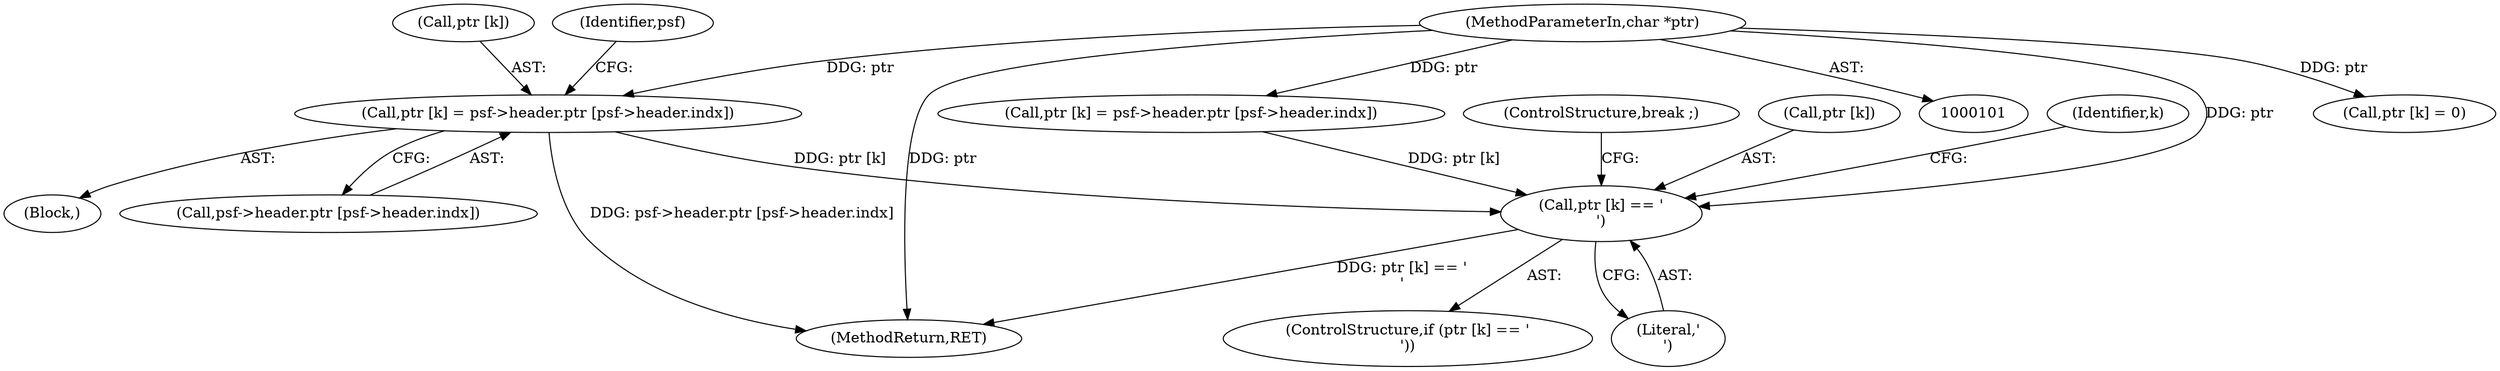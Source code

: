 digraph "0_libsndfile_708e996c87c5fae77b104ccfeb8f6db784c32074@array" {
"1000152" [label="(Call,ptr [k] = psf->header.ptr [psf->header.indx])"];
"1000103" [label="(MethodParameterIn,char *ptr)"];
"1000223" [label="(Call,ptr [k] == '\n')"];
"1000222" [label="(ControlStructure,if (ptr [k] == '\n'))"];
"1000153" [label="(Call,ptr [k])"];
"1000229" [label="(Call,ptr [k] = 0)"];
"1000228" [label="(ControlStructure,break ;)"];
"1000152" [label="(Call,ptr [k] = psf->header.ptr [psf->header.indx])"];
"1000170" [label="(Identifier,psf)"];
"1000196" [label="(Call,ptr [k] = psf->header.ptr [psf->header.indx])"];
"1000224" [label="(Call,ptr [k])"];
"1000103" [label="(MethodParameterIn,char *ptr)"];
"1000137" [label="(Identifier,k)"];
"1000156" [label="(Call,psf->header.ptr [psf->header.indx])"];
"1000227" [label="(Literal,'\n')"];
"1000151" [label="(Block,)"];
"1000236" [label="(MethodReturn,RET)"];
"1000223" [label="(Call,ptr [k] == '\n')"];
"1000152" -> "1000151"  [label="AST: "];
"1000152" -> "1000156"  [label="CFG: "];
"1000153" -> "1000152"  [label="AST: "];
"1000156" -> "1000152"  [label="AST: "];
"1000170" -> "1000152"  [label="CFG: "];
"1000152" -> "1000236"  [label="DDG: psf->header.ptr [psf->header.indx]"];
"1000103" -> "1000152"  [label="DDG: ptr"];
"1000152" -> "1000223"  [label="DDG: ptr [k]"];
"1000103" -> "1000101"  [label="AST: "];
"1000103" -> "1000236"  [label="DDG: ptr"];
"1000103" -> "1000196"  [label="DDG: ptr"];
"1000103" -> "1000223"  [label="DDG: ptr"];
"1000103" -> "1000229"  [label="DDG: ptr"];
"1000223" -> "1000222"  [label="AST: "];
"1000223" -> "1000227"  [label="CFG: "];
"1000224" -> "1000223"  [label="AST: "];
"1000227" -> "1000223"  [label="AST: "];
"1000228" -> "1000223"  [label="CFG: "];
"1000137" -> "1000223"  [label="CFG: "];
"1000223" -> "1000236"  [label="DDG: ptr [k] == '\n'"];
"1000196" -> "1000223"  [label="DDG: ptr [k]"];
}
